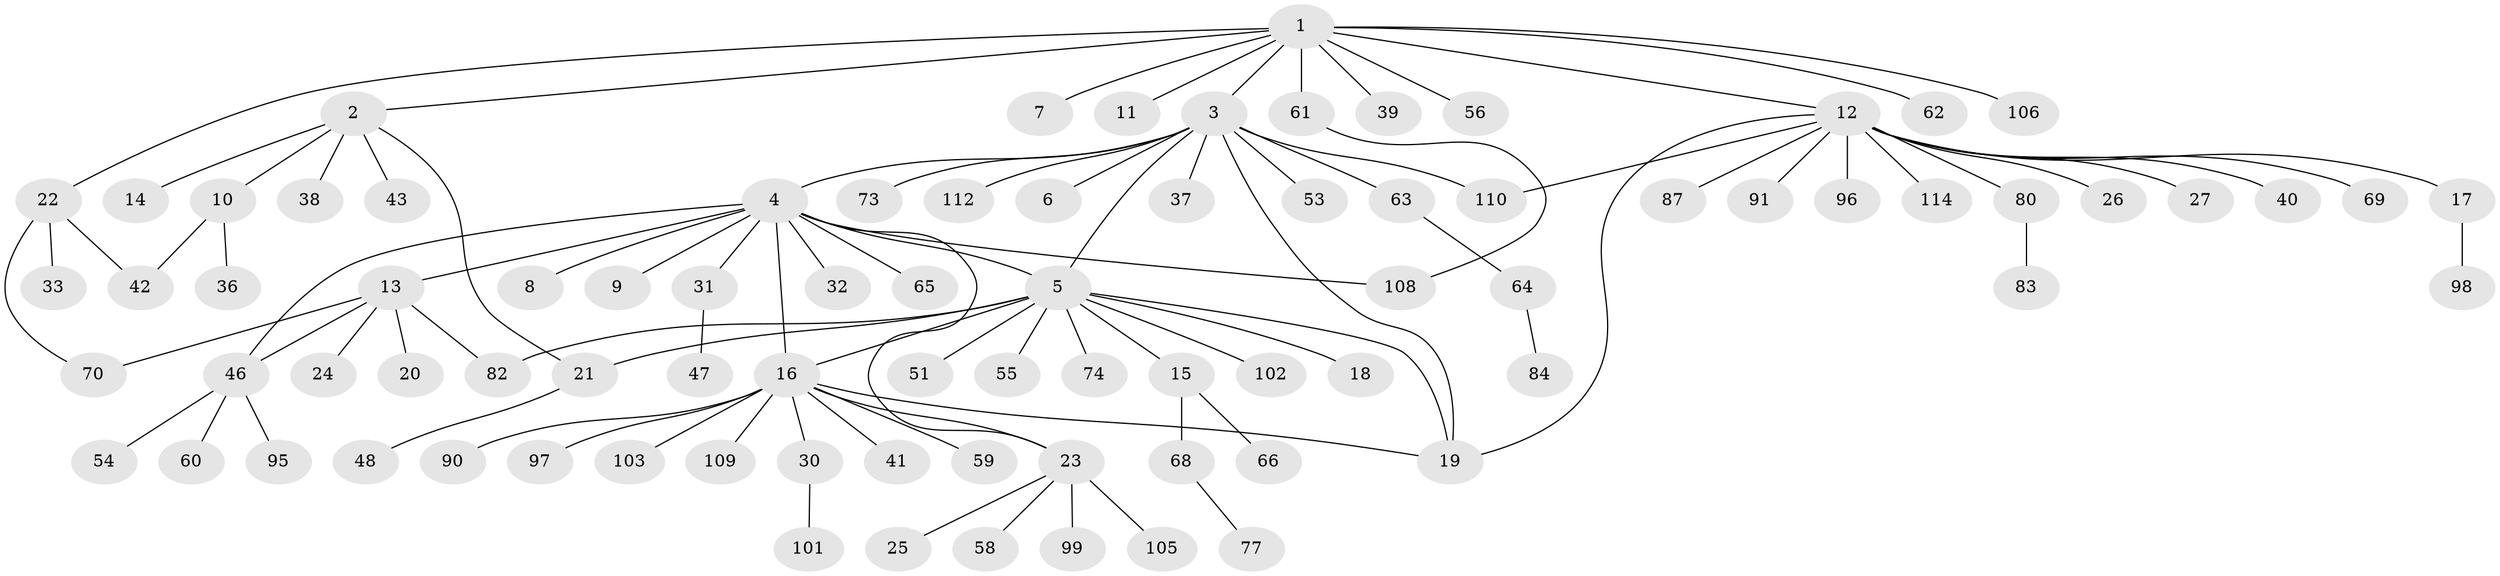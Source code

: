 // original degree distribution, {12: 0.03508771929824561, 7: 0.017543859649122806, 2: 0.19298245614035087, 1: 0.6052631578947368, 4: 0.02631578947368421, 14: 0.008771929824561403, 6: 0.017543859649122806, 11: 0.008771929824561403, 3: 0.08771929824561403}
// Generated by graph-tools (version 1.1) at 2025/11/02/27/25 16:11:15]
// undirected, 84 vertices, 96 edges
graph export_dot {
graph [start="1"]
  node [color=gray90,style=filled];
  1 [super="+67"];
  2 [super="+35"];
  3 [super="+52"];
  4 [super="+89"];
  5 [super="+34"];
  6 [super="+79"];
  7;
  8;
  9;
  10 [super="+111"];
  11;
  12 [super="+45"];
  13 [super="+76"];
  14;
  15 [super="+28"];
  16 [super="+50"];
  17 [super="+57"];
  18;
  19;
  20;
  21 [super="+49"];
  22;
  23 [super="+29"];
  24 [super="+93"];
  25 [super="+104"];
  26 [super="+113"];
  27;
  30 [super="+44"];
  31 [super="+71"];
  32;
  33;
  36;
  37;
  38;
  39;
  40 [super="+94"];
  41;
  42 [super="+100"];
  43;
  46 [super="+92"];
  47;
  48 [super="+75"];
  51 [super="+78"];
  53;
  54;
  55 [super="+85"];
  56;
  58;
  59;
  60;
  61;
  62;
  63;
  64 [super="+72"];
  65 [super="+81"];
  66;
  68 [super="+86"];
  69 [super="+88"];
  70;
  73;
  74;
  77;
  80 [super="+107"];
  82;
  83;
  84;
  87;
  90;
  91;
  95;
  96;
  97;
  98;
  99;
  101;
  102;
  103;
  105;
  106;
  108;
  109;
  110;
  112;
  114;
  1 -- 2;
  1 -- 3;
  1 -- 7;
  1 -- 11;
  1 -- 12;
  1 -- 22;
  1 -- 39;
  1 -- 56;
  1 -- 61;
  1 -- 62;
  1 -- 106;
  2 -- 10;
  2 -- 14;
  2 -- 21;
  2 -- 38;
  2 -- 43;
  3 -- 4;
  3 -- 5;
  3 -- 6;
  3 -- 19;
  3 -- 37;
  3 -- 53;
  3 -- 63;
  3 -- 73;
  3 -- 110;
  3 -- 112;
  4 -- 8;
  4 -- 9;
  4 -- 13;
  4 -- 16;
  4 -- 23;
  4 -- 31;
  4 -- 32;
  4 -- 46;
  4 -- 65;
  4 -- 108;
  4 -- 5;
  5 -- 15;
  5 -- 16 [weight=2];
  5 -- 18;
  5 -- 19;
  5 -- 51;
  5 -- 55;
  5 -- 74;
  5 -- 102;
  5 -- 82;
  5 -- 21;
  10 -- 36;
  10 -- 42;
  12 -- 17;
  12 -- 19;
  12 -- 26;
  12 -- 27;
  12 -- 40;
  12 -- 69;
  12 -- 80;
  12 -- 87;
  12 -- 91;
  12 -- 96;
  12 -- 110;
  12 -- 114;
  13 -- 20;
  13 -- 24;
  13 -- 46;
  13 -- 82;
  13 -- 70;
  15 -- 66;
  15 -- 68;
  16 -- 19;
  16 -- 23;
  16 -- 30;
  16 -- 41;
  16 -- 90;
  16 -- 97;
  16 -- 103;
  16 -- 109;
  16 -- 59;
  17 -- 98;
  21 -- 48;
  22 -- 33;
  22 -- 42;
  22 -- 70;
  23 -- 25;
  23 -- 58;
  23 -- 99;
  23 -- 105;
  30 -- 101;
  31 -- 47;
  46 -- 54;
  46 -- 60;
  46 -- 95;
  61 -- 108;
  63 -- 64;
  64 -- 84;
  68 -- 77;
  80 -- 83;
}
